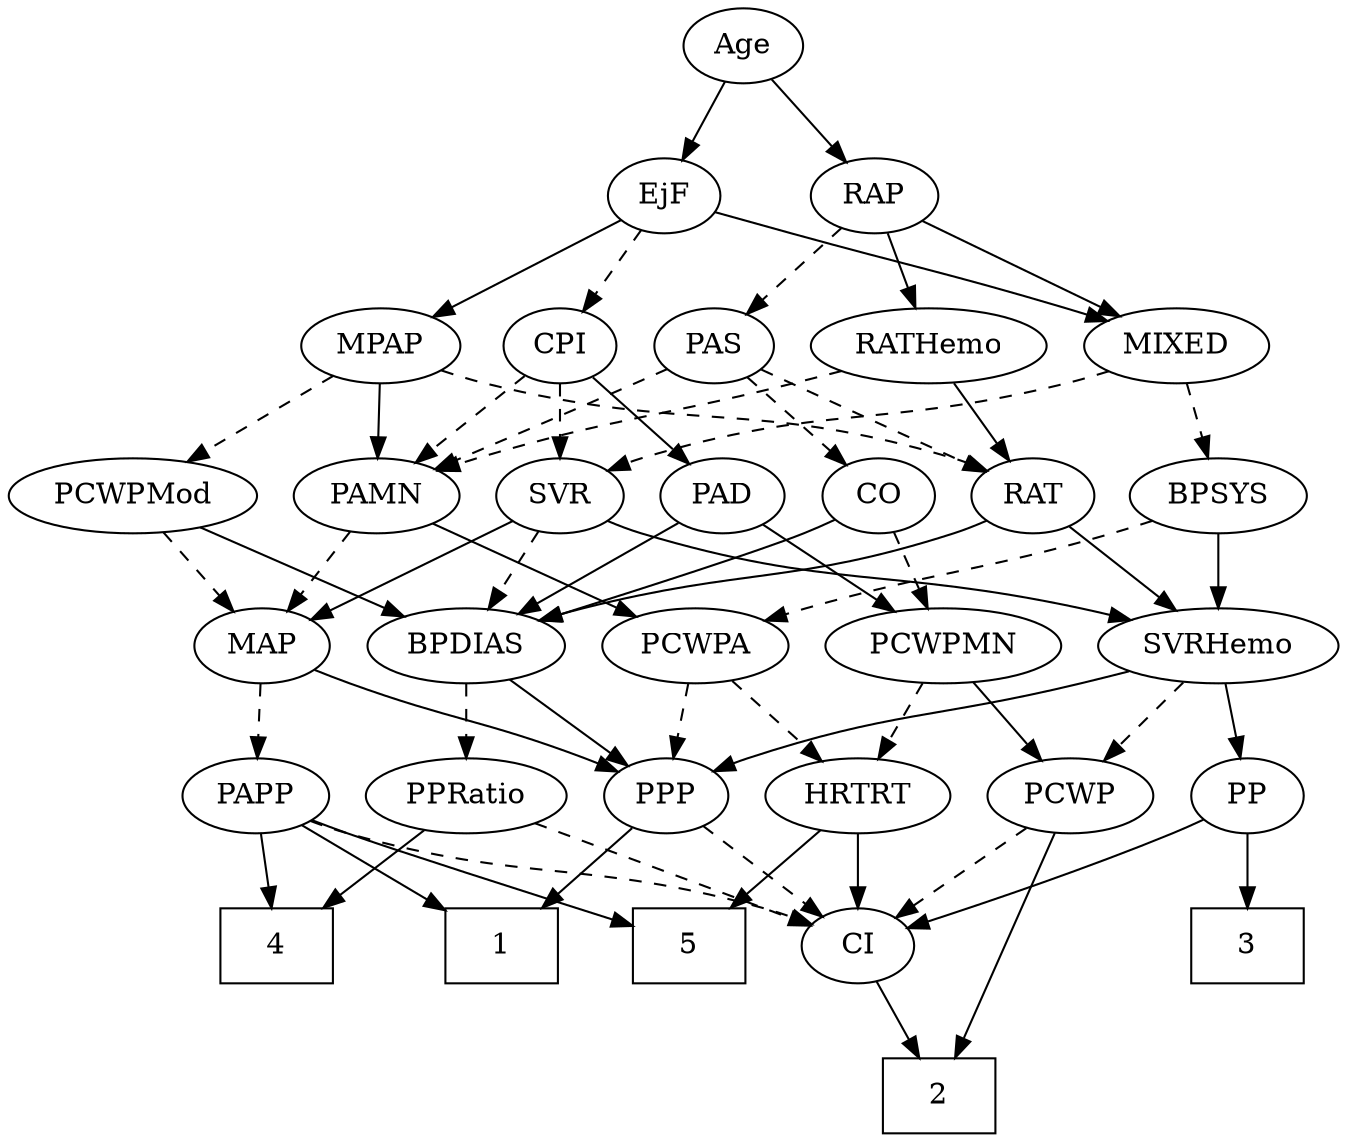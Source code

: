 strict digraph {
	graph [bb="0,0,620.04,540"];
	node [label="\N"];
	1	[height=0.5,
		pos="245,90",
		shape=box,
		width=0.75];
	2	[height=0.5,
		pos="481,18",
		shape=box,
		width=0.75];
	3	[height=0.5,
		pos="490,90",
		shape=box,
		width=0.75];
	4	[height=0.5,
		pos="152,90",
		shape=box,
		width=0.75];
	5	[height=0.5,
		pos="328,90",
		shape=box,
		width=0.75];
	Age	[height=0.5,
		pos="348,522",
		width=0.75];
	EjF	[height=0.5,
		pos="312,450",
		width=0.75];
	Age -> EjF	[pos="e,320.3,467.15 339.65,504.76 335.28,496.28 329.85,485.71 324.95,476.2",
		style=solid];
	RAP	[height=0.5,
		pos="385,450",
		width=0.77632];
	Age -> RAP	[pos="e,376.46,467.15 356.58,504.76 361.06,496.28 366.65,485.71 371.68,476.2",
		style=solid];
	MIXED	[height=0.5,
		pos="470,378",
		width=1.1193];
	EjF -> MIXED	[pos="e,441.78,390.96 333.26,438.82 338.09,436.55 343.21,434.17 348,432 376.1,419.27 408.09,405.39 432.26,395.03",
		style=solid];
	MPAP	[height=0.5,
		pos="117,378",
		width=0.97491];
	EjF -> MPAP	[pos="e,143.94,389.56 288.37,440.96 258.58,430.77 205.83,412.53 161,396 158.49,395.08 155.91,394.11 153.31,393.13",
		style=solid];
	CPI	[height=0.5,
		pos="313,378",
		width=0.75];
	EjF -> CPI	[pos="e,312.75,396.1 312.24,431.7 312.35,423.98 312.49,414.71 312.61,406.11",
		style=dashed];
	RAP -> MIXED	[pos="e,451.47,394.26 401.79,435.17 413.65,425.4 429.79,412.11 443.39,400.91",
		style=solid];
	PAS	[height=0.5,
		pos="385,378",
		width=0.75];
	RAP -> PAS	[pos="e,385,396.1 385,431.7 385,423.98 385,414.71 385,406.11",
		style=dashed];
	RATHemo	[height=0.5,
		pos="219,378",
		width=1.3721];
	RAP -> RATHemo	[pos="e,251.22,391.82 362.76,438.6 357.91,436.39 352.79,434.09 348,432 318.96,419.37 285.92,405.81 260.55,395.57",
		style=solid];
	BPSYS	[height=0.5,
		pos="545,306",
		width=1.0471];
	MIXED -> BPSYS	[pos="e,528.66,322.25 486.64,361.46 496.81,351.97 509.98,339.68 521.23,329.18",
		style=dashed];
	SVR	[height=0.5,
		pos="313,306",
		width=0.77632];
	MIXED -> SVR	[pos="e,335.28,317.3 442.3,364.91 417.94,354.24 381.56,338.22 350,324 348.21,323.19 346.37,322.36 344.52,321.52",
		style=dashed];
	PAMN	[height=0.5,
		pos="158,306",
		width=1.011];
	MPAP -> PAMN	[pos="e,148.35,323.47 126.71,360.41 131.61,352.04 137.67,341.71 143.14,332.37",
		style=solid];
	RAT	[height=0.5,
		pos="240,306",
		width=0.75827];
	MPAP -> RAT	[pos="e,220.02,318.37 139.56,364.16 159.7,352.7 189.32,335.84 211.18,323.4",
		style=dashed];
	PCWPMod	[height=0.5,
		pos="51.995,306",
		width=1.4443];
	MPAP -> PCWPMod	[pos="e,67.286,323.47 102.57,361.46 94.225,352.48 83.548,340.98 74.157,330.87",
		style=dashed];
	PCWPA	[height=0.5,
		pos="342,234",
		width=1.1555];
	BPSYS -> PCWPA	[pos="e,374.03,245.68 515.94,294.39 510.01,292.25 503.81,290.04 498,288 459.39,274.46 415.23,259.51 383.77,248.95",
		style=dashed];
	SVRHemo	[height=0.5,
		pos="452,234",
		width=1.3902];
	BPSYS -> SVRHemo	[pos="e,472.53,250.46 525.73,290.5 512.74,280.72 495.38,267.65 480.76,256.65",
		style=solid];
	PAD	[height=0.5,
		pos="388,306",
		width=0.79437];
	PCWPMN	[height=0.5,
		pos="570,234",
		width=1.3902];
	PAD -> PCWPMN	[pos="e,535.12,247.09 410.39,294.68 415.49,292.41 420.91,290.07 426,288 458.99,274.57 496.81,260.7 525.41,250.53",
		style=solid];
	BPDIAS	[height=0.5,
		pos="240,234",
		width=1.1735];
	PAD -> BPDIAS	[pos="e,267.34,247.94 365.84,294.52 342.22,283.35 304.44,265.48 276.43,252.23",
		style=solid];
	CO	[height=0.5,
		pos="462,306",
		width=0.75];
	CO -> PCWPMN	[pos="e,546.89,249.97 480.81,292.81 496.67,282.53 519.7,267.6 538.39,255.49",
		style=dashed];
	CO -> BPDIAS	[pos="e,271.73,245.91 440.95,294.28 436.11,292.04 430.93,289.81 426,288 367.68,266.66 350.48,269.83 291,252 287.87,251.06 284.64,250.06 \
281.4,249.04",
		style=solid];
	PAS -> CO	[pos="e,446.7,320.91 400.58,362.83 411.61,352.81 426.59,339.19 438.99,327.92",
		style=dashed];
	PAS -> PAMN	[pos="e,186.05,317.93 364.35,366.4 359.4,364.09 354.07,361.81 349,360 286.45,337.71 267.46,343.54 204,324 201.25,323.15 198.43,322.24 \
195.6,321.28",
		style=dashed];
	PAS -> RAT	[pos="e,261.48,317.37 363.6,366.67 339.08,354.83 298.68,335.33 270.78,321.86",
		style=dashed];
	PAMN -> PCWPA	[pos="e,311.64,246.55 185.94,294.37 216.91,282.59 267.1,263.49 302.18,250.15",
		style=solid];
	MAP	[height=0.5,
		pos="149,234",
		width=0.84854];
	PAMN -> MAP	[pos="e,151.19,252.1 155.77,287.7 154.78,279.98 153.59,270.71 152.48,262.11",
		style=dashed];
	RATHemo -> PAMN	[pos="e,171.93,322.99 204.54,360.41 196.83,351.57 187.21,340.53 178.73,330.79",
		style=dashed];
	RATHemo -> RAT	[pos="e,234.96,323.79 224.08,360.05 226.48,352.06 229.4,342.33 232.08,333.4",
		style=solid];
	CPI -> PAD	[pos="e,372.58,321.38 328.17,362.83 338.78,352.94 353.12,339.55 365.11,328.36",
		style=solid];
	CPI -> PAMN	[pos="e,184.54,318.62 291.71,366.85 286.88,364.58 281.77,362.19 277,360 249.17,347.24 217.5,333.15 193.84,322.71",
		style=dashed];
	CPI -> SVR	[pos="e,313,324.1 313,359.7 313,351.98 313,342.71 313,334.11",
		style=dashed];
	RAT -> SVRHemo	[pos="e,414.2,246.06 261.09,294.4 265.93,292.15 271.09,289.88 276,288 288.16,283.33 356.48,263.03 404.33,248.96",
		style=solid];
	RAT -> BPDIAS	[pos="e,240,252.1 240,287.7 240,279.98 240,270.71 240,262.11",
		style=solid];
	SVR -> SVRHemo	[pos="e,424.07,249.06 334.41,294.22 355.84,283.42 389.24,266.6 414.98,253.64",
		style=solid];
	SVR -> BPDIAS	[pos="e,256.37,250.7 297.87,290.5 288.03,281.06 274.99,268.56 263.78,257.81",
		style=dashed];
	SVR -> MAP	[pos="e,173.09,245.29 290.75,294.61 285.9,292.4 280.79,290.09 276,288 237.64,271.26 227.59,268.18 189,252 186.82,251.09 184.59,250.15 \
182.33,249.2",
		style=solid];
	PCWPMod -> BPDIAS	[pos="e,209.32,246.42 86.041,292.32 118.01,280.42 165.87,262.6 199.73,249.99",
		style=solid];
	PCWPMod -> MAP	[pos="e,130.47,248.37 73.523,289.46 87.8,279.16 106.65,265.56 121.94,254.53",
		style=dashed];
	PPP	[height=0.5,
		pos="320,162",
		width=0.75];
	PCWPA -> PPP	[pos="e,325.27,179.79 336.67,216.05 334.16,208.06 331.1,198.33 328.29,189.4",
		style=dashed];
	HRTRT	[height=0.5,
		pos="405,162",
		width=1.1013];
	PCWPA -> HRTRT	[pos="e,390.46,179.15 356.61,216.76 364.64,207.84 374.75,196.61 383.65,186.72",
		style=dashed];
	PCWP	[height=0.5,
		pos="570,162",
		width=0.97491];
	PCWPMN -> PCWP	[pos="e,570,180.1 570,215.7 570,207.98 570,198.71 570,190.11",
		style=solid];
	PCWPMN -> HRTRT	[pos="e,432.87,174.83 538.96,219.83 511.53,208.2 471.47,191.2 442.31,178.83",
		style=dashed];
	PP	[height=0.5,
		pos="490,162",
		width=0.75];
	SVRHemo -> PP	[pos="e,481.14,179.31 461.19,216.05 465.74,207.68 471.32,197.4 476.35,188.13",
		style=solid];
	SVRHemo -> PPP	[pos="e,340.51,173.88 424.96,218.67 403.05,207.05 372.21,190.69 349.63,178.72",
		style=solid];
	SVRHemo -> PCWP	[pos="e,547.68,176.24 476.73,218.33 494.82,207.6 519.48,192.97 538.9,181.45",
		style=dashed];
	BPDIAS -> PPP	[pos="e,304.19,176.83 257.75,217.46 269.15,207.49 284.09,194.41 296.48,183.58",
		style=solid];
	PPRatio	[height=0.5,
		pos="235,162",
		width=1.1013];
	BPDIAS -> PPRatio	[pos="e,236.22,180.1 238.76,215.7 238.21,207.98 237.55,198.71 236.93,190.11",
		style=dashed];
	MAP -> PPP	[pos="e,298.8,173.35 173.04,222.6 178.29,220.38 183.81,218.08 189,216 230.89,199.17 242.44,197.65 284,180 285.81,179.23 287.66,178.42 \
289.53,177.59",
		style=solid];
	PAPP	[height=0.5,
		pos="146,162",
		width=0.88464];
	MAP -> PAPP	[pos="e,146.73,180.1 148.25,215.7 147.92,207.98 147.53,198.71 147.16,190.11",
		style=dashed];
	PP -> 3	[pos="e,490,108.1 490,143.7 490,135.98 490,126.71 490,118.11",
		style=solid];
	CI	[height=0.5,
		pos="405,90",
		width=0.75];
	PP -> CI	[pos="e,421.33,104.46 473.61,147.5 461.02,137.14 443.46,122.67 429.25,110.97",
		style=solid];
	PPP -> 1	[pos="e,263.33,108.11 304.82,146.83 295.08,137.75 282.19,125.71 270.86,115.14",
		style=solid];
	PPP -> CI	[pos="e,388.66,104.46 336.38,147.5 348.97,137.14 366.53,122.67 380.74,110.97",
		style=dashed];
	PPRatio -> 4	[pos="e,172.3,108.13 216.99,145.81 206.19,136.71 192.24,124.94 180.02,114.64",
		style=solid];
	PPRatio -> CI	[pos="e,382.44,100.37 263.44,149.34 289.59,138.62 329.42,122.27 364,108 366.89,106.8 369.91,105.56 372.92,104.31",
		style=dashed];
	PCWP -> 2	[pos="e,497.56,36.289 563.19,144.27 555.38,125.87 541.62,95.765 526,72 519.66,62.369 511.8,52.549 504.42,44.021",
		style=solid];
	PCWP -> CI	[pos="e,427.31,100.47 543.85,149.91 514.82,137.59 467.97,117.72 436.83,104.51",
		style=dashed];
	CI -> 2	[pos="e,462.42,36.113 420.38,74.834 430.24,65.746 443.31,53.71 454.78,43.141",
		style=solid];
	PAPP -> 1	[pos="e,220.7,108.18 165.08,147.5 178.45,138.05 196.65,125.18 212.31,114.11",
		style=solid];
	PAPP -> 4	[pos="e,150.53,108.1 147.48,143.7 148.14,135.98 148.93,126.71 149.67,118.11",
		style=solid];
	PAPP -> 5	[pos="e,300.77,101 170.46,150.4 175.58,148.24 180.95,146.01 186,144 205.54,136.2 256.1,117.46 291.29,104.49",
		style=solid];
	PAPP -> CI	[pos="e,383.15,100.97 169.81,149.95 175.07,147.77 180.66,145.65 186,144 263.09,120.09 286.8,131.57 364,108 367.16,107.03 370.43,105.91 \
373.66,104.71",
		style=dashed];
	HRTRT -> 5	[pos="e,346.93,108.21 387.91,145.46 378.14,136.58 365.67,125.25 354.64,115.23",
		style=solid];
	HRTRT -> CI	[pos="e,405,108.1 405,143.7 405,135.98 405,126.71 405,118.11",
		style=solid];
}
